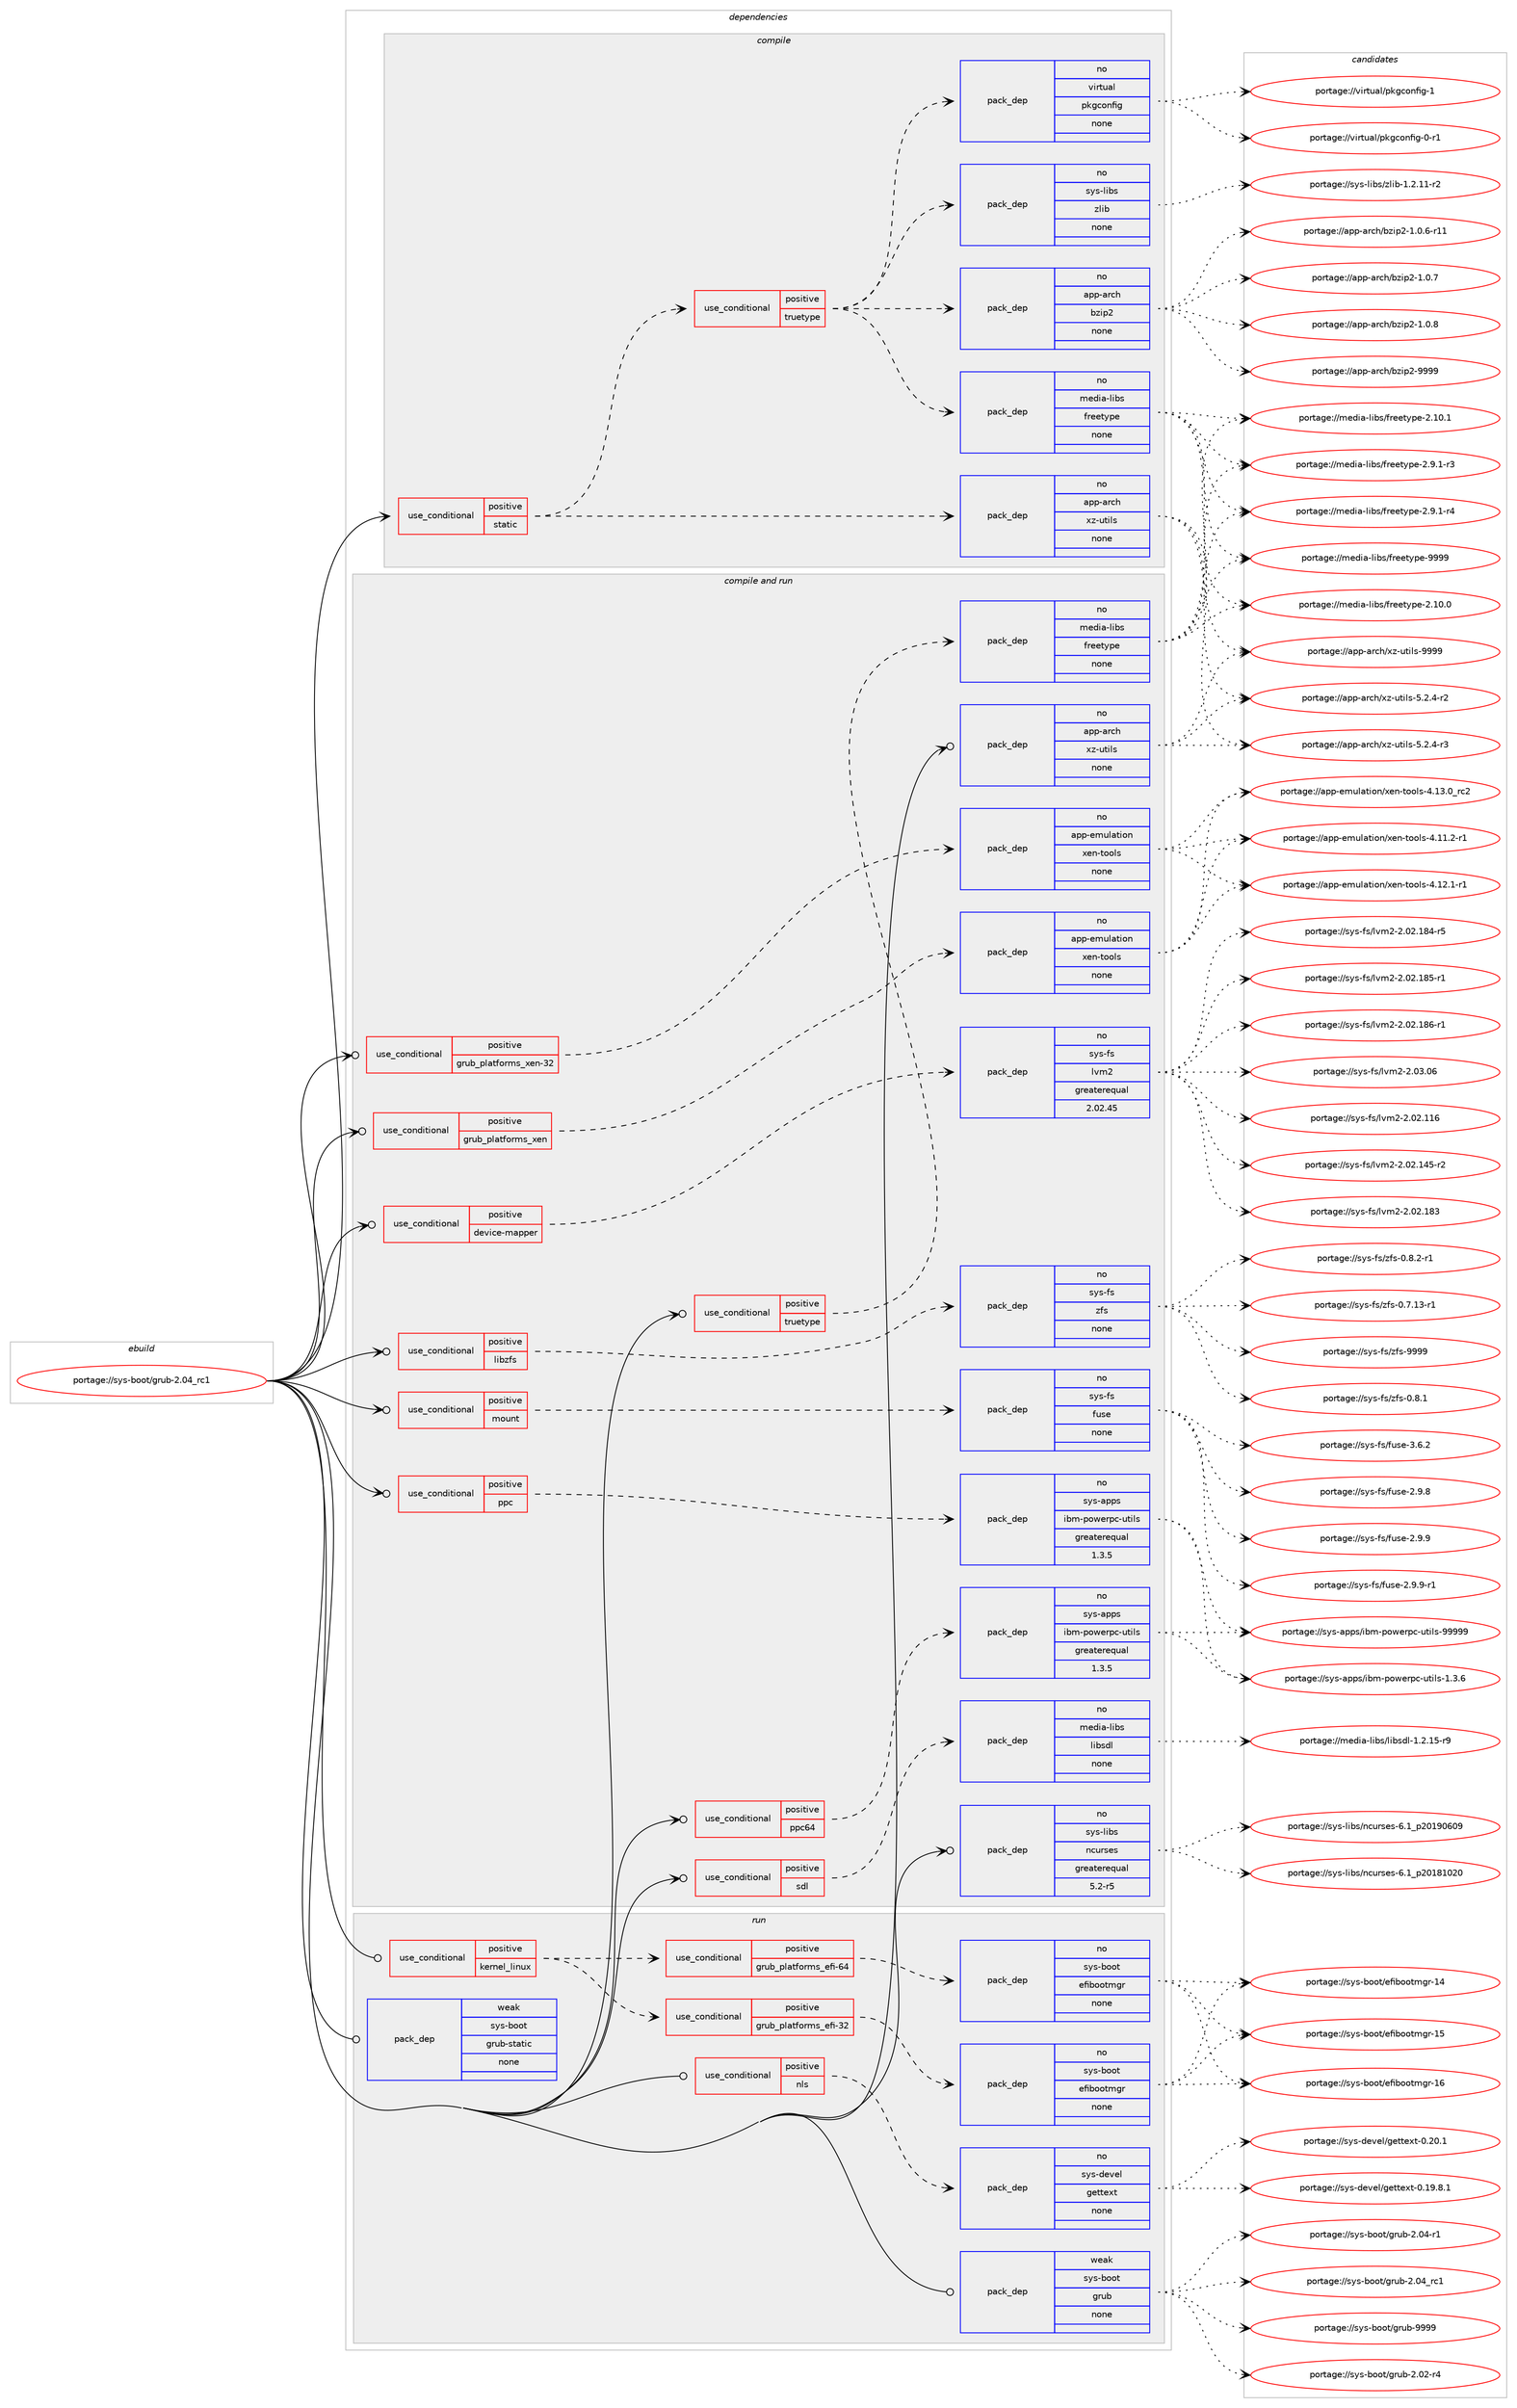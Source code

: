 digraph prolog {

# *************
# Graph options
# *************

newrank=true;
concentrate=true;
compound=true;
graph [rankdir=LR,fontname=Helvetica,fontsize=10,ranksep=1.5];#, ranksep=2.5, nodesep=0.2];
edge  [arrowhead=vee];
node  [fontname=Helvetica,fontsize=10];

# **********
# The ebuild
# **********

subgraph cluster_leftcol {
color=gray;
rank=same;
label=<<i>ebuild</i>>;
id [label="portage://sys-boot/grub-2.04_rc1", color=red, width=4, href="../sys-boot/grub-2.04_rc1.svg"];
}

# ****************
# The dependencies
# ****************

subgraph cluster_midcol {
color=gray;
label=<<i>dependencies</i>>;
subgraph cluster_compile {
fillcolor="#eeeeee";
style=filled;
label=<<i>compile</i>>;
subgraph cond101048 {
dependency415242 [label=<<TABLE BORDER="0" CELLBORDER="1" CELLSPACING="0" CELLPADDING="4"><TR><TD ROWSPAN="3" CELLPADDING="10">use_conditional</TD></TR><TR><TD>positive</TD></TR><TR><TD>static</TD></TR></TABLE>>, shape=none, color=red];
subgraph pack307235 {
dependency415243 [label=<<TABLE BORDER="0" CELLBORDER="1" CELLSPACING="0" CELLPADDING="4" WIDTH="220"><TR><TD ROWSPAN="6" CELLPADDING="30">pack_dep</TD></TR><TR><TD WIDTH="110">no</TD></TR><TR><TD>app-arch</TD></TR><TR><TD>xz-utils</TD></TR><TR><TD>none</TD></TR><TR><TD></TD></TR></TABLE>>, shape=none, color=blue];
}
dependency415242:e -> dependency415243:w [weight=20,style="dashed",arrowhead="vee"];
subgraph cond101049 {
dependency415244 [label=<<TABLE BORDER="0" CELLBORDER="1" CELLSPACING="0" CELLPADDING="4"><TR><TD ROWSPAN="3" CELLPADDING="10">use_conditional</TD></TR><TR><TD>positive</TD></TR><TR><TD>truetype</TD></TR></TABLE>>, shape=none, color=red];
subgraph pack307236 {
dependency415245 [label=<<TABLE BORDER="0" CELLBORDER="1" CELLSPACING="0" CELLPADDING="4" WIDTH="220"><TR><TD ROWSPAN="6" CELLPADDING="30">pack_dep</TD></TR><TR><TD WIDTH="110">no</TD></TR><TR><TD>app-arch</TD></TR><TR><TD>bzip2</TD></TR><TR><TD>none</TD></TR><TR><TD></TD></TR></TABLE>>, shape=none, color=blue];
}
dependency415244:e -> dependency415245:w [weight=20,style="dashed",arrowhead="vee"];
subgraph pack307237 {
dependency415246 [label=<<TABLE BORDER="0" CELLBORDER="1" CELLSPACING="0" CELLPADDING="4" WIDTH="220"><TR><TD ROWSPAN="6" CELLPADDING="30">pack_dep</TD></TR><TR><TD WIDTH="110">no</TD></TR><TR><TD>media-libs</TD></TR><TR><TD>freetype</TD></TR><TR><TD>none</TD></TR><TR><TD></TD></TR></TABLE>>, shape=none, color=blue];
}
dependency415244:e -> dependency415246:w [weight=20,style="dashed",arrowhead="vee"];
subgraph pack307238 {
dependency415247 [label=<<TABLE BORDER="0" CELLBORDER="1" CELLSPACING="0" CELLPADDING="4" WIDTH="220"><TR><TD ROWSPAN="6" CELLPADDING="30">pack_dep</TD></TR><TR><TD WIDTH="110">no</TD></TR><TR><TD>sys-libs</TD></TR><TR><TD>zlib</TD></TR><TR><TD>none</TD></TR><TR><TD></TD></TR></TABLE>>, shape=none, color=blue];
}
dependency415244:e -> dependency415247:w [weight=20,style="dashed",arrowhead="vee"];
subgraph pack307239 {
dependency415248 [label=<<TABLE BORDER="0" CELLBORDER="1" CELLSPACING="0" CELLPADDING="4" WIDTH="220"><TR><TD ROWSPAN="6" CELLPADDING="30">pack_dep</TD></TR><TR><TD WIDTH="110">no</TD></TR><TR><TD>virtual</TD></TR><TR><TD>pkgconfig</TD></TR><TR><TD>none</TD></TR><TR><TD></TD></TR></TABLE>>, shape=none, color=blue];
}
dependency415244:e -> dependency415248:w [weight=20,style="dashed",arrowhead="vee"];
}
dependency415242:e -> dependency415244:w [weight=20,style="dashed",arrowhead="vee"];
}
id:e -> dependency415242:w [weight=20,style="solid",arrowhead="vee"];
}
subgraph cluster_compileandrun {
fillcolor="#eeeeee";
style=filled;
label=<<i>compile and run</i>>;
subgraph cond101050 {
dependency415249 [label=<<TABLE BORDER="0" CELLBORDER="1" CELLSPACING="0" CELLPADDING="4"><TR><TD ROWSPAN="3" CELLPADDING="10">use_conditional</TD></TR><TR><TD>positive</TD></TR><TR><TD>device-mapper</TD></TR></TABLE>>, shape=none, color=red];
subgraph pack307240 {
dependency415250 [label=<<TABLE BORDER="0" CELLBORDER="1" CELLSPACING="0" CELLPADDING="4" WIDTH="220"><TR><TD ROWSPAN="6" CELLPADDING="30">pack_dep</TD></TR><TR><TD WIDTH="110">no</TD></TR><TR><TD>sys-fs</TD></TR><TR><TD>lvm2</TD></TR><TR><TD>greaterequal</TD></TR><TR><TD>2.02.45</TD></TR></TABLE>>, shape=none, color=blue];
}
dependency415249:e -> dependency415250:w [weight=20,style="dashed",arrowhead="vee"];
}
id:e -> dependency415249:w [weight=20,style="solid",arrowhead="odotvee"];
subgraph cond101051 {
dependency415251 [label=<<TABLE BORDER="0" CELLBORDER="1" CELLSPACING="0" CELLPADDING="4"><TR><TD ROWSPAN="3" CELLPADDING="10">use_conditional</TD></TR><TR><TD>positive</TD></TR><TR><TD>grub_platforms_xen</TD></TR></TABLE>>, shape=none, color=red];
subgraph pack307241 {
dependency415252 [label=<<TABLE BORDER="0" CELLBORDER="1" CELLSPACING="0" CELLPADDING="4" WIDTH="220"><TR><TD ROWSPAN="6" CELLPADDING="30">pack_dep</TD></TR><TR><TD WIDTH="110">no</TD></TR><TR><TD>app-emulation</TD></TR><TR><TD>xen-tools</TD></TR><TR><TD>none</TD></TR><TR><TD></TD></TR></TABLE>>, shape=none, color=blue];
}
dependency415251:e -> dependency415252:w [weight=20,style="dashed",arrowhead="vee"];
}
id:e -> dependency415251:w [weight=20,style="solid",arrowhead="odotvee"];
subgraph cond101052 {
dependency415253 [label=<<TABLE BORDER="0" CELLBORDER="1" CELLSPACING="0" CELLPADDING="4"><TR><TD ROWSPAN="3" CELLPADDING="10">use_conditional</TD></TR><TR><TD>positive</TD></TR><TR><TD>grub_platforms_xen-32</TD></TR></TABLE>>, shape=none, color=red];
subgraph pack307242 {
dependency415254 [label=<<TABLE BORDER="0" CELLBORDER="1" CELLSPACING="0" CELLPADDING="4" WIDTH="220"><TR><TD ROWSPAN="6" CELLPADDING="30">pack_dep</TD></TR><TR><TD WIDTH="110">no</TD></TR><TR><TD>app-emulation</TD></TR><TR><TD>xen-tools</TD></TR><TR><TD>none</TD></TR><TR><TD></TD></TR></TABLE>>, shape=none, color=blue];
}
dependency415253:e -> dependency415254:w [weight=20,style="dashed",arrowhead="vee"];
}
id:e -> dependency415253:w [weight=20,style="solid",arrowhead="odotvee"];
subgraph cond101053 {
dependency415255 [label=<<TABLE BORDER="0" CELLBORDER="1" CELLSPACING="0" CELLPADDING="4"><TR><TD ROWSPAN="3" CELLPADDING="10">use_conditional</TD></TR><TR><TD>positive</TD></TR><TR><TD>libzfs</TD></TR></TABLE>>, shape=none, color=red];
subgraph pack307243 {
dependency415256 [label=<<TABLE BORDER="0" CELLBORDER="1" CELLSPACING="0" CELLPADDING="4" WIDTH="220"><TR><TD ROWSPAN="6" CELLPADDING="30">pack_dep</TD></TR><TR><TD WIDTH="110">no</TD></TR><TR><TD>sys-fs</TD></TR><TR><TD>zfs</TD></TR><TR><TD>none</TD></TR><TR><TD></TD></TR></TABLE>>, shape=none, color=blue];
}
dependency415255:e -> dependency415256:w [weight=20,style="dashed",arrowhead="vee"];
}
id:e -> dependency415255:w [weight=20,style="solid",arrowhead="odotvee"];
subgraph cond101054 {
dependency415257 [label=<<TABLE BORDER="0" CELLBORDER="1" CELLSPACING="0" CELLPADDING="4"><TR><TD ROWSPAN="3" CELLPADDING="10">use_conditional</TD></TR><TR><TD>positive</TD></TR><TR><TD>mount</TD></TR></TABLE>>, shape=none, color=red];
subgraph pack307244 {
dependency415258 [label=<<TABLE BORDER="0" CELLBORDER="1" CELLSPACING="0" CELLPADDING="4" WIDTH="220"><TR><TD ROWSPAN="6" CELLPADDING="30">pack_dep</TD></TR><TR><TD WIDTH="110">no</TD></TR><TR><TD>sys-fs</TD></TR><TR><TD>fuse</TD></TR><TR><TD>none</TD></TR><TR><TD></TD></TR></TABLE>>, shape=none, color=blue];
}
dependency415257:e -> dependency415258:w [weight=20,style="dashed",arrowhead="vee"];
}
id:e -> dependency415257:w [weight=20,style="solid",arrowhead="odotvee"];
subgraph cond101055 {
dependency415259 [label=<<TABLE BORDER="0" CELLBORDER="1" CELLSPACING="0" CELLPADDING="4"><TR><TD ROWSPAN="3" CELLPADDING="10">use_conditional</TD></TR><TR><TD>positive</TD></TR><TR><TD>ppc</TD></TR></TABLE>>, shape=none, color=red];
subgraph pack307245 {
dependency415260 [label=<<TABLE BORDER="0" CELLBORDER="1" CELLSPACING="0" CELLPADDING="4" WIDTH="220"><TR><TD ROWSPAN="6" CELLPADDING="30">pack_dep</TD></TR><TR><TD WIDTH="110">no</TD></TR><TR><TD>sys-apps</TD></TR><TR><TD>ibm-powerpc-utils</TD></TR><TR><TD>greaterequal</TD></TR><TR><TD>1.3.5</TD></TR></TABLE>>, shape=none, color=blue];
}
dependency415259:e -> dependency415260:w [weight=20,style="dashed",arrowhead="vee"];
}
id:e -> dependency415259:w [weight=20,style="solid",arrowhead="odotvee"];
subgraph cond101056 {
dependency415261 [label=<<TABLE BORDER="0" CELLBORDER="1" CELLSPACING="0" CELLPADDING="4"><TR><TD ROWSPAN="3" CELLPADDING="10">use_conditional</TD></TR><TR><TD>positive</TD></TR><TR><TD>ppc64</TD></TR></TABLE>>, shape=none, color=red];
subgraph pack307246 {
dependency415262 [label=<<TABLE BORDER="0" CELLBORDER="1" CELLSPACING="0" CELLPADDING="4" WIDTH="220"><TR><TD ROWSPAN="6" CELLPADDING="30">pack_dep</TD></TR><TR><TD WIDTH="110">no</TD></TR><TR><TD>sys-apps</TD></TR><TR><TD>ibm-powerpc-utils</TD></TR><TR><TD>greaterequal</TD></TR><TR><TD>1.3.5</TD></TR></TABLE>>, shape=none, color=blue];
}
dependency415261:e -> dependency415262:w [weight=20,style="dashed",arrowhead="vee"];
}
id:e -> dependency415261:w [weight=20,style="solid",arrowhead="odotvee"];
subgraph cond101057 {
dependency415263 [label=<<TABLE BORDER="0" CELLBORDER="1" CELLSPACING="0" CELLPADDING="4"><TR><TD ROWSPAN="3" CELLPADDING="10">use_conditional</TD></TR><TR><TD>positive</TD></TR><TR><TD>sdl</TD></TR></TABLE>>, shape=none, color=red];
subgraph pack307247 {
dependency415264 [label=<<TABLE BORDER="0" CELLBORDER="1" CELLSPACING="0" CELLPADDING="4" WIDTH="220"><TR><TD ROWSPAN="6" CELLPADDING="30">pack_dep</TD></TR><TR><TD WIDTH="110">no</TD></TR><TR><TD>media-libs</TD></TR><TR><TD>libsdl</TD></TR><TR><TD>none</TD></TR><TR><TD></TD></TR></TABLE>>, shape=none, color=blue];
}
dependency415263:e -> dependency415264:w [weight=20,style="dashed",arrowhead="vee"];
}
id:e -> dependency415263:w [weight=20,style="solid",arrowhead="odotvee"];
subgraph cond101058 {
dependency415265 [label=<<TABLE BORDER="0" CELLBORDER="1" CELLSPACING="0" CELLPADDING="4"><TR><TD ROWSPAN="3" CELLPADDING="10">use_conditional</TD></TR><TR><TD>positive</TD></TR><TR><TD>truetype</TD></TR></TABLE>>, shape=none, color=red];
subgraph pack307248 {
dependency415266 [label=<<TABLE BORDER="0" CELLBORDER="1" CELLSPACING="0" CELLPADDING="4" WIDTH="220"><TR><TD ROWSPAN="6" CELLPADDING="30">pack_dep</TD></TR><TR><TD WIDTH="110">no</TD></TR><TR><TD>media-libs</TD></TR><TR><TD>freetype</TD></TR><TR><TD>none</TD></TR><TR><TD></TD></TR></TABLE>>, shape=none, color=blue];
}
dependency415265:e -> dependency415266:w [weight=20,style="dashed",arrowhead="vee"];
}
id:e -> dependency415265:w [weight=20,style="solid",arrowhead="odotvee"];
subgraph pack307249 {
dependency415267 [label=<<TABLE BORDER="0" CELLBORDER="1" CELLSPACING="0" CELLPADDING="4" WIDTH="220"><TR><TD ROWSPAN="6" CELLPADDING="30">pack_dep</TD></TR><TR><TD WIDTH="110">no</TD></TR><TR><TD>app-arch</TD></TR><TR><TD>xz-utils</TD></TR><TR><TD>none</TD></TR><TR><TD></TD></TR></TABLE>>, shape=none, color=blue];
}
id:e -> dependency415267:w [weight=20,style="solid",arrowhead="odotvee"];
subgraph pack307250 {
dependency415268 [label=<<TABLE BORDER="0" CELLBORDER="1" CELLSPACING="0" CELLPADDING="4" WIDTH="220"><TR><TD ROWSPAN="6" CELLPADDING="30">pack_dep</TD></TR><TR><TD WIDTH="110">no</TD></TR><TR><TD>sys-libs</TD></TR><TR><TD>ncurses</TD></TR><TR><TD>greaterequal</TD></TR><TR><TD>5.2-r5</TD></TR></TABLE>>, shape=none, color=blue];
}
id:e -> dependency415268:w [weight=20,style="solid",arrowhead="odotvee"];
}
subgraph cluster_run {
fillcolor="#eeeeee";
style=filled;
label=<<i>run</i>>;
subgraph cond101059 {
dependency415269 [label=<<TABLE BORDER="0" CELLBORDER="1" CELLSPACING="0" CELLPADDING="4"><TR><TD ROWSPAN="3" CELLPADDING="10">use_conditional</TD></TR><TR><TD>positive</TD></TR><TR><TD>kernel_linux</TD></TR></TABLE>>, shape=none, color=red];
subgraph cond101060 {
dependency415270 [label=<<TABLE BORDER="0" CELLBORDER="1" CELLSPACING="0" CELLPADDING="4"><TR><TD ROWSPAN="3" CELLPADDING="10">use_conditional</TD></TR><TR><TD>positive</TD></TR><TR><TD>grub_platforms_efi-32</TD></TR></TABLE>>, shape=none, color=red];
subgraph pack307251 {
dependency415271 [label=<<TABLE BORDER="0" CELLBORDER="1" CELLSPACING="0" CELLPADDING="4" WIDTH="220"><TR><TD ROWSPAN="6" CELLPADDING="30">pack_dep</TD></TR><TR><TD WIDTH="110">no</TD></TR><TR><TD>sys-boot</TD></TR><TR><TD>efibootmgr</TD></TR><TR><TD>none</TD></TR><TR><TD></TD></TR></TABLE>>, shape=none, color=blue];
}
dependency415270:e -> dependency415271:w [weight=20,style="dashed",arrowhead="vee"];
}
dependency415269:e -> dependency415270:w [weight=20,style="dashed",arrowhead="vee"];
subgraph cond101061 {
dependency415272 [label=<<TABLE BORDER="0" CELLBORDER="1" CELLSPACING="0" CELLPADDING="4"><TR><TD ROWSPAN="3" CELLPADDING="10">use_conditional</TD></TR><TR><TD>positive</TD></TR><TR><TD>grub_platforms_efi-64</TD></TR></TABLE>>, shape=none, color=red];
subgraph pack307252 {
dependency415273 [label=<<TABLE BORDER="0" CELLBORDER="1" CELLSPACING="0" CELLPADDING="4" WIDTH="220"><TR><TD ROWSPAN="6" CELLPADDING="30">pack_dep</TD></TR><TR><TD WIDTH="110">no</TD></TR><TR><TD>sys-boot</TD></TR><TR><TD>efibootmgr</TD></TR><TR><TD>none</TD></TR><TR><TD></TD></TR></TABLE>>, shape=none, color=blue];
}
dependency415272:e -> dependency415273:w [weight=20,style="dashed",arrowhead="vee"];
}
dependency415269:e -> dependency415272:w [weight=20,style="dashed",arrowhead="vee"];
}
id:e -> dependency415269:w [weight=20,style="solid",arrowhead="odot"];
subgraph cond101062 {
dependency415274 [label=<<TABLE BORDER="0" CELLBORDER="1" CELLSPACING="0" CELLPADDING="4"><TR><TD ROWSPAN="3" CELLPADDING="10">use_conditional</TD></TR><TR><TD>positive</TD></TR><TR><TD>nls</TD></TR></TABLE>>, shape=none, color=red];
subgraph pack307253 {
dependency415275 [label=<<TABLE BORDER="0" CELLBORDER="1" CELLSPACING="0" CELLPADDING="4" WIDTH="220"><TR><TD ROWSPAN="6" CELLPADDING="30">pack_dep</TD></TR><TR><TD WIDTH="110">no</TD></TR><TR><TD>sys-devel</TD></TR><TR><TD>gettext</TD></TR><TR><TD>none</TD></TR><TR><TD></TD></TR></TABLE>>, shape=none, color=blue];
}
dependency415274:e -> dependency415275:w [weight=20,style="dashed",arrowhead="vee"];
}
id:e -> dependency415274:w [weight=20,style="solid",arrowhead="odot"];
subgraph pack307254 {
dependency415276 [label=<<TABLE BORDER="0" CELLBORDER="1" CELLSPACING="0" CELLPADDING="4" WIDTH="220"><TR><TD ROWSPAN="6" CELLPADDING="30">pack_dep</TD></TR><TR><TD WIDTH="110">weak</TD></TR><TR><TD>sys-boot</TD></TR><TR><TD>grub</TD></TR><TR><TD>none</TD></TR><TR><TD></TD></TR></TABLE>>, shape=none, color=blue];
}
id:e -> dependency415276:w [weight=20,style="solid",arrowhead="odot"];
subgraph pack307255 {
dependency415277 [label=<<TABLE BORDER="0" CELLBORDER="1" CELLSPACING="0" CELLPADDING="4" WIDTH="220"><TR><TD ROWSPAN="6" CELLPADDING="30">pack_dep</TD></TR><TR><TD WIDTH="110">weak</TD></TR><TR><TD>sys-boot</TD></TR><TR><TD>grub-static</TD></TR><TR><TD>none</TD></TR><TR><TD></TD></TR></TABLE>>, shape=none, color=blue];
}
id:e -> dependency415277:w [weight=20,style="solid",arrowhead="odot"];
}
}

# **************
# The candidates
# **************

subgraph cluster_choices {
rank=same;
color=gray;
label=<<i>candidates</i>>;

subgraph choice307235 {
color=black;
nodesep=1;
choiceportage9711211245971149910447120122451171161051081154553465046524511450 [label="portage://app-arch/xz-utils-5.2.4-r2", color=red, width=4,href="../app-arch/xz-utils-5.2.4-r2.svg"];
choiceportage9711211245971149910447120122451171161051081154553465046524511451 [label="portage://app-arch/xz-utils-5.2.4-r3", color=red, width=4,href="../app-arch/xz-utils-5.2.4-r3.svg"];
choiceportage9711211245971149910447120122451171161051081154557575757 [label="portage://app-arch/xz-utils-9999", color=red, width=4,href="../app-arch/xz-utils-9999.svg"];
dependency415243:e -> choiceportage9711211245971149910447120122451171161051081154553465046524511450:w [style=dotted,weight="100"];
dependency415243:e -> choiceportage9711211245971149910447120122451171161051081154553465046524511451:w [style=dotted,weight="100"];
dependency415243:e -> choiceportage9711211245971149910447120122451171161051081154557575757:w [style=dotted,weight="100"];
}
subgraph choice307236 {
color=black;
nodesep=1;
choiceportage97112112459711499104479812210511250454946484654451144949 [label="portage://app-arch/bzip2-1.0.6-r11", color=red, width=4,href="../app-arch/bzip2-1.0.6-r11.svg"];
choiceportage97112112459711499104479812210511250454946484655 [label="portage://app-arch/bzip2-1.0.7", color=red, width=4,href="../app-arch/bzip2-1.0.7.svg"];
choiceportage97112112459711499104479812210511250454946484656 [label="portage://app-arch/bzip2-1.0.8", color=red, width=4,href="../app-arch/bzip2-1.0.8.svg"];
choiceportage971121124597114991044798122105112504557575757 [label="portage://app-arch/bzip2-9999", color=red, width=4,href="../app-arch/bzip2-9999.svg"];
dependency415245:e -> choiceportage97112112459711499104479812210511250454946484654451144949:w [style=dotted,weight="100"];
dependency415245:e -> choiceportage97112112459711499104479812210511250454946484655:w [style=dotted,weight="100"];
dependency415245:e -> choiceportage97112112459711499104479812210511250454946484656:w [style=dotted,weight="100"];
dependency415245:e -> choiceportage971121124597114991044798122105112504557575757:w [style=dotted,weight="100"];
}
subgraph choice307237 {
color=black;
nodesep=1;
choiceportage1091011001059745108105981154710211410110111612111210145504649484648 [label="portage://media-libs/freetype-2.10.0", color=red, width=4,href="../media-libs/freetype-2.10.0.svg"];
choiceportage1091011001059745108105981154710211410110111612111210145504649484649 [label="portage://media-libs/freetype-2.10.1", color=red, width=4,href="../media-libs/freetype-2.10.1.svg"];
choiceportage109101100105974510810598115471021141011011161211121014550465746494511451 [label="portage://media-libs/freetype-2.9.1-r3", color=red, width=4,href="../media-libs/freetype-2.9.1-r3.svg"];
choiceportage109101100105974510810598115471021141011011161211121014550465746494511452 [label="portage://media-libs/freetype-2.9.1-r4", color=red, width=4,href="../media-libs/freetype-2.9.1-r4.svg"];
choiceportage109101100105974510810598115471021141011011161211121014557575757 [label="portage://media-libs/freetype-9999", color=red, width=4,href="../media-libs/freetype-9999.svg"];
dependency415246:e -> choiceportage1091011001059745108105981154710211410110111612111210145504649484648:w [style=dotted,weight="100"];
dependency415246:e -> choiceportage1091011001059745108105981154710211410110111612111210145504649484649:w [style=dotted,weight="100"];
dependency415246:e -> choiceportage109101100105974510810598115471021141011011161211121014550465746494511451:w [style=dotted,weight="100"];
dependency415246:e -> choiceportage109101100105974510810598115471021141011011161211121014550465746494511452:w [style=dotted,weight="100"];
dependency415246:e -> choiceportage109101100105974510810598115471021141011011161211121014557575757:w [style=dotted,weight="100"];
}
subgraph choice307238 {
color=black;
nodesep=1;
choiceportage11512111545108105981154712210810598454946504649494511450 [label="portage://sys-libs/zlib-1.2.11-r2", color=red, width=4,href="../sys-libs/zlib-1.2.11-r2.svg"];
dependency415247:e -> choiceportage11512111545108105981154712210810598454946504649494511450:w [style=dotted,weight="100"];
}
subgraph choice307239 {
color=black;
nodesep=1;
choiceportage11810511411611797108471121071039911111010210510345484511449 [label="portage://virtual/pkgconfig-0-r1", color=red, width=4,href="../virtual/pkgconfig-0-r1.svg"];
choiceportage1181051141161179710847112107103991111101021051034549 [label="portage://virtual/pkgconfig-1", color=red, width=4,href="../virtual/pkgconfig-1.svg"];
dependency415248:e -> choiceportage11810511411611797108471121071039911111010210510345484511449:w [style=dotted,weight="100"];
dependency415248:e -> choiceportage1181051141161179710847112107103991111101021051034549:w [style=dotted,weight="100"];
}
subgraph choice307240 {
color=black;
nodesep=1;
choiceportage115121115451021154710811810950455046485046494954 [label="portage://sys-fs/lvm2-2.02.116", color=red, width=4,href="../sys-fs/lvm2-2.02.116.svg"];
choiceportage1151211154510211547108118109504550464850464952534511450 [label="portage://sys-fs/lvm2-2.02.145-r2", color=red, width=4,href="../sys-fs/lvm2-2.02.145-r2.svg"];
choiceportage115121115451021154710811810950455046485046495651 [label="portage://sys-fs/lvm2-2.02.183", color=red, width=4,href="../sys-fs/lvm2-2.02.183.svg"];
choiceportage1151211154510211547108118109504550464850464956524511453 [label="portage://sys-fs/lvm2-2.02.184-r5", color=red, width=4,href="../sys-fs/lvm2-2.02.184-r5.svg"];
choiceportage1151211154510211547108118109504550464850464956534511449 [label="portage://sys-fs/lvm2-2.02.185-r1", color=red, width=4,href="../sys-fs/lvm2-2.02.185-r1.svg"];
choiceportage1151211154510211547108118109504550464850464956544511449 [label="portage://sys-fs/lvm2-2.02.186-r1", color=red, width=4,href="../sys-fs/lvm2-2.02.186-r1.svg"];
choiceportage1151211154510211547108118109504550464851464854 [label="portage://sys-fs/lvm2-2.03.06", color=red, width=4,href="../sys-fs/lvm2-2.03.06.svg"];
dependency415250:e -> choiceportage115121115451021154710811810950455046485046494954:w [style=dotted,weight="100"];
dependency415250:e -> choiceportage1151211154510211547108118109504550464850464952534511450:w [style=dotted,weight="100"];
dependency415250:e -> choiceportage115121115451021154710811810950455046485046495651:w [style=dotted,weight="100"];
dependency415250:e -> choiceportage1151211154510211547108118109504550464850464956524511453:w [style=dotted,weight="100"];
dependency415250:e -> choiceportage1151211154510211547108118109504550464850464956534511449:w [style=dotted,weight="100"];
dependency415250:e -> choiceportage1151211154510211547108118109504550464850464956544511449:w [style=dotted,weight="100"];
dependency415250:e -> choiceportage1151211154510211547108118109504550464851464854:w [style=dotted,weight="100"];
}
subgraph choice307241 {
color=black;
nodesep=1;
choiceportage9711211245101109117108971161051111104712010111045116111111108115455246494946504511449 [label="portage://app-emulation/xen-tools-4.11.2-r1", color=red, width=4,href="../app-emulation/xen-tools-4.11.2-r1.svg"];
choiceportage9711211245101109117108971161051111104712010111045116111111108115455246495046494511449 [label="portage://app-emulation/xen-tools-4.12.1-r1", color=red, width=4,href="../app-emulation/xen-tools-4.12.1-r1.svg"];
choiceportage971121124510110911710897116105111110471201011104511611111110811545524649514648951149950 [label="portage://app-emulation/xen-tools-4.13.0_rc2", color=red, width=4,href="../app-emulation/xen-tools-4.13.0_rc2.svg"];
dependency415252:e -> choiceportage9711211245101109117108971161051111104712010111045116111111108115455246494946504511449:w [style=dotted,weight="100"];
dependency415252:e -> choiceportage9711211245101109117108971161051111104712010111045116111111108115455246495046494511449:w [style=dotted,weight="100"];
dependency415252:e -> choiceportage971121124510110911710897116105111110471201011104511611111110811545524649514648951149950:w [style=dotted,weight="100"];
}
subgraph choice307242 {
color=black;
nodesep=1;
choiceportage9711211245101109117108971161051111104712010111045116111111108115455246494946504511449 [label="portage://app-emulation/xen-tools-4.11.2-r1", color=red, width=4,href="../app-emulation/xen-tools-4.11.2-r1.svg"];
choiceportage9711211245101109117108971161051111104712010111045116111111108115455246495046494511449 [label="portage://app-emulation/xen-tools-4.12.1-r1", color=red, width=4,href="../app-emulation/xen-tools-4.12.1-r1.svg"];
choiceportage971121124510110911710897116105111110471201011104511611111110811545524649514648951149950 [label="portage://app-emulation/xen-tools-4.13.0_rc2", color=red, width=4,href="../app-emulation/xen-tools-4.13.0_rc2.svg"];
dependency415254:e -> choiceportage9711211245101109117108971161051111104712010111045116111111108115455246494946504511449:w [style=dotted,weight="100"];
dependency415254:e -> choiceportage9711211245101109117108971161051111104712010111045116111111108115455246495046494511449:w [style=dotted,weight="100"];
dependency415254:e -> choiceportage971121124510110911710897116105111110471201011104511611111110811545524649514648951149950:w [style=dotted,weight="100"];
}
subgraph choice307243 {
color=black;
nodesep=1;
choiceportage1151211154510211547122102115454846554649514511449 [label="portage://sys-fs/zfs-0.7.13-r1", color=red, width=4,href="../sys-fs/zfs-0.7.13-r1.svg"];
choiceportage1151211154510211547122102115454846564649 [label="portage://sys-fs/zfs-0.8.1", color=red, width=4,href="../sys-fs/zfs-0.8.1.svg"];
choiceportage11512111545102115471221021154548465646504511449 [label="portage://sys-fs/zfs-0.8.2-r1", color=red, width=4,href="../sys-fs/zfs-0.8.2-r1.svg"];
choiceportage11512111545102115471221021154557575757 [label="portage://sys-fs/zfs-9999", color=red, width=4,href="../sys-fs/zfs-9999.svg"];
dependency415256:e -> choiceportage1151211154510211547122102115454846554649514511449:w [style=dotted,weight="100"];
dependency415256:e -> choiceportage1151211154510211547122102115454846564649:w [style=dotted,weight="100"];
dependency415256:e -> choiceportage11512111545102115471221021154548465646504511449:w [style=dotted,weight="100"];
dependency415256:e -> choiceportage11512111545102115471221021154557575757:w [style=dotted,weight="100"];
}
subgraph choice307244 {
color=black;
nodesep=1;
choiceportage1151211154510211547102117115101455046574656 [label="portage://sys-fs/fuse-2.9.8", color=red, width=4,href="../sys-fs/fuse-2.9.8.svg"];
choiceportage1151211154510211547102117115101455046574657 [label="portage://sys-fs/fuse-2.9.9", color=red, width=4,href="../sys-fs/fuse-2.9.9.svg"];
choiceportage11512111545102115471021171151014550465746574511449 [label="portage://sys-fs/fuse-2.9.9-r1", color=red, width=4,href="../sys-fs/fuse-2.9.9-r1.svg"];
choiceportage1151211154510211547102117115101455146544650 [label="portage://sys-fs/fuse-3.6.2", color=red, width=4,href="../sys-fs/fuse-3.6.2.svg"];
dependency415258:e -> choiceportage1151211154510211547102117115101455046574656:w [style=dotted,weight="100"];
dependency415258:e -> choiceportage1151211154510211547102117115101455046574657:w [style=dotted,weight="100"];
dependency415258:e -> choiceportage11512111545102115471021171151014550465746574511449:w [style=dotted,weight="100"];
dependency415258:e -> choiceportage1151211154510211547102117115101455146544650:w [style=dotted,weight="100"];
}
subgraph choice307245 {
color=black;
nodesep=1;
choiceportage11512111545971121121154710598109451121111191011141129945117116105108115454946514654 [label="portage://sys-apps/ibm-powerpc-utils-1.3.6", color=red, width=4,href="../sys-apps/ibm-powerpc-utils-1.3.6.svg"];
choiceportage11512111545971121121154710598109451121111191011141129945117116105108115455757575757 [label="portage://sys-apps/ibm-powerpc-utils-99999", color=red, width=4,href="../sys-apps/ibm-powerpc-utils-99999.svg"];
dependency415260:e -> choiceportage11512111545971121121154710598109451121111191011141129945117116105108115454946514654:w [style=dotted,weight="100"];
dependency415260:e -> choiceportage11512111545971121121154710598109451121111191011141129945117116105108115455757575757:w [style=dotted,weight="100"];
}
subgraph choice307246 {
color=black;
nodesep=1;
choiceportage11512111545971121121154710598109451121111191011141129945117116105108115454946514654 [label="portage://sys-apps/ibm-powerpc-utils-1.3.6", color=red, width=4,href="../sys-apps/ibm-powerpc-utils-1.3.6.svg"];
choiceportage11512111545971121121154710598109451121111191011141129945117116105108115455757575757 [label="portage://sys-apps/ibm-powerpc-utils-99999", color=red, width=4,href="../sys-apps/ibm-powerpc-utils-99999.svg"];
dependency415262:e -> choiceportage11512111545971121121154710598109451121111191011141129945117116105108115454946514654:w [style=dotted,weight="100"];
dependency415262:e -> choiceportage11512111545971121121154710598109451121111191011141129945117116105108115455757575757:w [style=dotted,weight="100"];
}
subgraph choice307247 {
color=black;
nodesep=1;
choiceportage1091011001059745108105981154710810598115100108454946504649534511457 [label="portage://media-libs/libsdl-1.2.15-r9", color=red, width=4,href="../media-libs/libsdl-1.2.15-r9.svg"];
dependency415264:e -> choiceportage1091011001059745108105981154710810598115100108454946504649534511457:w [style=dotted,weight="100"];
}
subgraph choice307248 {
color=black;
nodesep=1;
choiceportage1091011001059745108105981154710211410110111612111210145504649484648 [label="portage://media-libs/freetype-2.10.0", color=red, width=4,href="../media-libs/freetype-2.10.0.svg"];
choiceportage1091011001059745108105981154710211410110111612111210145504649484649 [label="portage://media-libs/freetype-2.10.1", color=red, width=4,href="../media-libs/freetype-2.10.1.svg"];
choiceportage109101100105974510810598115471021141011011161211121014550465746494511451 [label="portage://media-libs/freetype-2.9.1-r3", color=red, width=4,href="../media-libs/freetype-2.9.1-r3.svg"];
choiceportage109101100105974510810598115471021141011011161211121014550465746494511452 [label="portage://media-libs/freetype-2.9.1-r4", color=red, width=4,href="../media-libs/freetype-2.9.1-r4.svg"];
choiceportage109101100105974510810598115471021141011011161211121014557575757 [label="portage://media-libs/freetype-9999", color=red, width=4,href="../media-libs/freetype-9999.svg"];
dependency415266:e -> choiceportage1091011001059745108105981154710211410110111612111210145504649484648:w [style=dotted,weight="100"];
dependency415266:e -> choiceportage1091011001059745108105981154710211410110111612111210145504649484649:w [style=dotted,weight="100"];
dependency415266:e -> choiceportage109101100105974510810598115471021141011011161211121014550465746494511451:w [style=dotted,weight="100"];
dependency415266:e -> choiceportage109101100105974510810598115471021141011011161211121014550465746494511452:w [style=dotted,weight="100"];
dependency415266:e -> choiceportage109101100105974510810598115471021141011011161211121014557575757:w [style=dotted,weight="100"];
}
subgraph choice307249 {
color=black;
nodesep=1;
choiceportage9711211245971149910447120122451171161051081154553465046524511450 [label="portage://app-arch/xz-utils-5.2.4-r2", color=red, width=4,href="../app-arch/xz-utils-5.2.4-r2.svg"];
choiceportage9711211245971149910447120122451171161051081154553465046524511451 [label="portage://app-arch/xz-utils-5.2.4-r3", color=red, width=4,href="../app-arch/xz-utils-5.2.4-r3.svg"];
choiceportage9711211245971149910447120122451171161051081154557575757 [label="portage://app-arch/xz-utils-9999", color=red, width=4,href="../app-arch/xz-utils-9999.svg"];
dependency415267:e -> choiceportage9711211245971149910447120122451171161051081154553465046524511450:w [style=dotted,weight="100"];
dependency415267:e -> choiceportage9711211245971149910447120122451171161051081154553465046524511451:w [style=dotted,weight="100"];
dependency415267:e -> choiceportage9711211245971149910447120122451171161051081154557575757:w [style=dotted,weight="100"];
}
subgraph choice307250 {
color=black;
nodesep=1;
choiceportage1151211154510810598115471109911711411510111545544649951125048495649485048 [label="portage://sys-libs/ncurses-6.1_p20181020", color=red, width=4,href="../sys-libs/ncurses-6.1_p20181020.svg"];
choiceportage1151211154510810598115471109911711411510111545544649951125048495748544857 [label="portage://sys-libs/ncurses-6.1_p20190609", color=red, width=4,href="../sys-libs/ncurses-6.1_p20190609.svg"];
dependency415268:e -> choiceportage1151211154510810598115471109911711411510111545544649951125048495649485048:w [style=dotted,weight="100"];
dependency415268:e -> choiceportage1151211154510810598115471109911711411510111545544649951125048495748544857:w [style=dotted,weight="100"];
}
subgraph choice307251 {
color=black;
nodesep=1;
choiceportage11512111545981111111164710110210598111111116109103114454952 [label="portage://sys-boot/efibootmgr-14", color=red, width=4,href="../sys-boot/efibootmgr-14.svg"];
choiceportage11512111545981111111164710110210598111111116109103114454953 [label="portage://sys-boot/efibootmgr-15", color=red, width=4,href="../sys-boot/efibootmgr-15.svg"];
choiceportage11512111545981111111164710110210598111111116109103114454954 [label="portage://sys-boot/efibootmgr-16", color=red, width=4,href="../sys-boot/efibootmgr-16.svg"];
dependency415271:e -> choiceportage11512111545981111111164710110210598111111116109103114454952:w [style=dotted,weight="100"];
dependency415271:e -> choiceportage11512111545981111111164710110210598111111116109103114454953:w [style=dotted,weight="100"];
dependency415271:e -> choiceportage11512111545981111111164710110210598111111116109103114454954:w [style=dotted,weight="100"];
}
subgraph choice307252 {
color=black;
nodesep=1;
choiceportage11512111545981111111164710110210598111111116109103114454952 [label="portage://sys-boot/efibootmgr-14", color=red, width=4,href="../sys-boot/efibootmgr-14.svg"];
choiceportage11512111545981111111164710110210598111111116109103114454953 [label="portage://sys-boot/efibootmgr-15", color=red, width=4,href="../sys-boot/efibootmgr-15.svg"];
choiceportage11512111545981111111164710110210598111111116109103114454954 [label="portage://sys-boot/efibootmgr-16", color=red, width=4,href="../sys-boot/efibootmgr-16.svg"];
dependency415273:e -> choiceportage11512111545981111111164710110210598111111116109103114454952:w [style=dotted,weight="100"];
dependency415273:e -> choiceportage11512111545981111111164710110210598111111116109103114454953:w [style=dotted,weight="100"];
dependency415273:e -> choiceportage11512111545981111111164710110210598111111116109103114454954:w [style=dotted,weight="100"];
}
subgraph choice307253 {
color=black;
nodesep=1;
choiceportage1151211154510010111810110847103101116116101120116454846495746564649 [label="portage://sys-devel/gettext-0.19.8.1", color=red, width=4,href="../sys-devel/gettext-0.19.8.1.svg"];
choiceportage115121115451001011181011084710310111611610112011645484650484649 [label="portage://sys-devel/gettext-0.20.1", color=red, width=4,href="../sys-devel/gettext-0.20.1.svg"];
dependency415275:e -> choiceportage1151211154510010111810110847103101116116101120116454846495746564649:w [style=dotted,weight="100"];
dependency415275:e -> choiceportage115121115451001011181011084710310111611610112011645484650484649:w [style=dotted,weight="100"];
}
subgraph choice307254 {
color=black;
nodesep=1;
choiceportage1151211154598111111116471031141179845504648504511452 [label="portage://sys-boot/grub-2.02-r4", color=red, width=4,href="../sys-boot/grub-2.02-r4.svg"];
choiceportage1151211154598111111116471031141179845504648524511449 [label="portage://sys-boot/grub-2.04-r1", color=red, width=4,href="../sys-boot/grub-2.04-r1.svg"];
choiceportage115121115459811111111647103114117984550464852951149949 [label="portage://sys-boot/grub-2.04_rc1", color=red, width=4,href="../sys-boot/grub-2.04_rc1.svg"];
choiceportage115121115459811111111647103114117984557575757 [label="portage://sys-boot/grub-9999", color=red, width=4,href="../sys-boot/grub-9999.svg"];
dependency415276:e -> choiceportage1151211154598111111116471031141179845504648504511452:w [style=dotted,weight="100"];
dependency415276:e -> choiceportage1151211154598111111116471031141179845504648524511449:w [style=dotted,weight="100"];
dependency415276:e -> choiceportage115121115459811111111647103114117984550464852951149949:w [style=dotted,weight="100"];
dependency415276:e -> choiceportage115121115459811111111647103114117984557575757:w [style=dotted,weight="100"];
}
subgraph choice307255 {
color=black;
nodesep=1;
}
}

}
